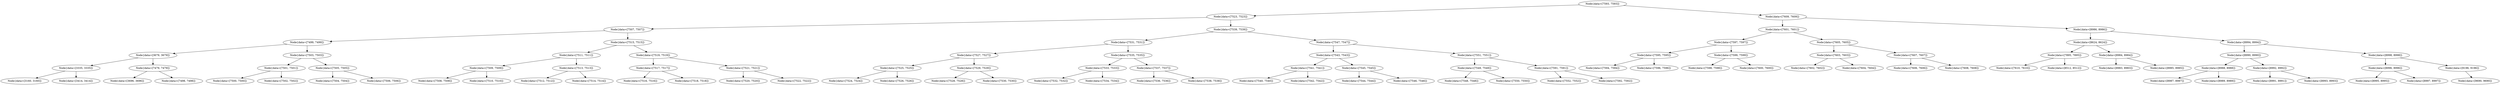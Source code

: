 digraph G{
1144068272 [label="Node{data=[7593, 7593]}"]
1144068272 -> 1985836631
1985836631 [label="Node{data=[7523, 7523]}"]
1985836631 -> 1948471365
1948471365 [label="Node{data=[7507, 7507]}"]
1948471365 -> 1636506029
1636506029 [label="Node{data=[7499, 7499]}"]
1636506029 -> 758348212
758348212 [label="Node{data=[3679, 3679]}"]
758348212 -> 817978763
817978763 [label="Node{data=[3335, 3335]}"]
817978763 -> 1578009262
1578009262 [label="Node{data=[3160, 3160]}"]
817978763 -> 1735507635
1735507635 [label="Node{data=[3414, 3414]}"]
758348212 -> 1362728240
1362728240 [label="Node{data=[7479, 7479]}"]
1362728240 -> 1798219673
1798219673 [label="Node{data=[3696, 3696]}"]
1362728240 -> 1092572064
1092572064 [label="Node{data=[7498, 7498]}"]
1636506029 -> 728885526
728885526 [label="Node{data=[7503, 7503]}"]
728885526 -> 922511709
922511709 [label="Node{data=[7501, 7501]}"]
922511709 -> 678433396
678433396 [label="Node{data=[7500, 7500]}"]
922511709 -> 331994761
331994761 [label="Node{data=[7502, 7502]}"]
728885526 -> 928294079
928294079 [label="Node{data=[7505, 7505]}"]
928294079 -> 1647809929
1647809929 [label="Node{data=[7504, 7504]}"]
928294079 -> 1258084361
1258084361 [label="Node{data=[7506, 7506]}"]
1948471365 -> 391914049
391914049 [label="Node{data=[7515, 7515]}"]
391914049 -> 96406857
96406857 [label="Node{data=[7511, 7511]}"]
96406857 -> 1534745514
1534745514 [label="Node{data=[7509, 7509]}"]
1534745514 -> 2003496028
2003496028 [label="Node{data=[7508, 7508]}"]
1534745514 -> 30578394
30578394 [label="Node{data=[7510, 7510]}"]
96406857 -> 2088371948
2088371948 [label="Node{data=[7513, 7513]}"]
2088371948 -> 1976870338
1976870338 [label="Node{data=[7512, 7512]}"]
2088371948 -> 1434234664
1434234664 [label="Node{data=[7514, 7514]}"]
391914049 -> 1083021083
1083021083 [label="Node{data=[7519, 7519]}"]
1083021083 -> 1819063424
1819063424 [label="Node{data=[7517, 7517]}"]
1819063424 -> 1011279482
1011279482 [label="Node{data=[7516, 7516]}"]
1819063424 -> 208866101
208866101 [label="Node{data=[7518, 7518]}"]
1083021083 -> 543846639
543846639 [label="Node{data=[7521, 7521]}"]
543846639 -> 690686166
690686166 [label="Node{data=[7520, 7520]}"]
543846639 -> 576020159
576020159 [label="Node{data=[7522, 7522]}"]
1985836631 -> 921420643
921420643 [label="Node{data=[7539, 7539]}"]
921420643 -> 1165303897
1165303897 [label="Node{data=[7531, 7531]}"]
1165303897 -> 887750041
887750041 [label="Node{data=[7527, 7527]}"]
887750041 -> 1010953501
1010953501 [label="Node{data=[7525, 7525]}"]
1010953501 -> 1423561005
1423561005 [label="Node{data=[7524, 7524]}"]
1010953501 -> 943870983
943870983 [label="Node{data=[7526, 7526]}"]
887750041 -> 1136419747
1136419747 [label="Node{data=[7529, 7529]}"]
1136419747 -> 1881561036
1881561036 [label="Node{data=[7528, 7528]}"]
1136419747 -> 1785507932
1785507932 [label="Node{data=[7530, 7530]}"]
1165303897 -> 1084502906
1084502906 [label="Node{data=[7535, 7535]}"]
1084502906 -> 1613095350
1613095350 [label="Node{data=[7533, 7533]}"]
1613095350 -> 587153993
587153993 [label="Node{data=[7532, 7532]}"]
1613095350 -> 757004314
757004314 [label="Node{data=[7534, 7534]}"]
1084502906 -> 1279271200
1279271200 [label="Node{data=[7537, 7537]}"]
1279271200 -> 52908367
52908367 [label="Node{data=[7536, 7536]}"]
1279271200 -> 1527953000
1527953000 [label="Node{data=[7538, 7538]}"]
921420643 -> 18242360
18242360 [label="Node{data=[7547, 7547]}"]
18242360 -> 1276261147
1276261147 [label="Node{data=[7543, 7543]}"]
1276261147 -> 1971764991
1971764991 [label="Node{data=[7541, 7541]}"]
1971764991 -> 996796369
996796369 [label="Node{data=[7540, 7540]}"]
1971764991 -> 135640095
135640095 [label="Node{data=[7542, 7542]}"]
1276261147 -> 1430439149
1430439149 [label="Node{data=[7545, 7545]}"]
1430439149 -> 359922172
359922172 [label="Node{data=[7544, 7544]}"]
1430439149 -> 1632682988
1632682988 [label="Node{data=[7546, 7546]}"]
18242360 -> 1153447573
1153447573 [label="Node{data=[7551, 7551]}"]
1153447573 -> 132577100
132577100 [label="Node{data=[7549, 7549]}"]
132577100 -> 231756373
231756373 [label="Node{data=[7548, 7548]}"]
132577100 -> 1786294176
1786294176 [label="Node{data=[7550, 7550]}"]
1153447573 -> 793331940
793331940 [label="Node{data=[7591, 7591]}"]
793331940 -> 522553046
522553046 [label="Node{data=[7552, 7552]}"]
793331940 -> 275266973
275266973 [label="Node{data=[7592, 7592]}"]
1144068272 -> 1069716895
1069716895 [label="Node{data=[7609, 7609]}"]
1069716895 -> 1521083627
1521083627 [label="Node{data=[7601, 7601]}"]
1521083627 -> 1770642014
1770642014 [label="Node{data=[7597, 7597]}"]
1770642014 -> 945591847
945591847 [label="Node{data=[7595, 7595]}"]
945591847 -> 328827614
328827614 [label="Node{data=[7594, 7594]}"]
945591847 -> 109228794
109228794 [label="Node{data=[7596, 7596]}"]
1770642014 -> 561959774
561959774 [label="Node{data=[7599, 7599]}"]
561959774 -> 2110756088
2110756088 [label="Node{data=[7598, 7598]}"]
561959774 -> 580871917
580871917 [label="Node{data=[7600, 7600]}"]
1521083627 -> 823723302
823723302 [label="Node{data=[7605, 7605]}"]
823723302 -> 1714078840
1714078840 [label="Node{data=[7603, 7603]}"]
1714078840 -> 1732502545
1732502545 [label="Node{data=[7602, 7602]}"]
1714078840 -> 1051876890
1051876890 [label="Node{data=[7604, 7604]}"]
823723302 -> 1199262943
1199262943 [label="Node{data=[7607, 7607]}"]
1199262943 -> 2009221452
2009221452 [label="Node{data=[7606, 7606]}"]
1199262943 -> 257513673
257513673 [label="Node{data=[7608, 7608]}"]
1069716895 -> 590845366
590845366 [label="Node{data=[8986, 8986]}"]
590845366 -> 1052195003
1052195003 [label="Node{data=[8624, 8624]}"]
1052195003 -> 1541049864
1541049864 [label="Node{data=[7895, 7895]}"]
1541049864 -> 511707818
511707818 [label="Node{data=[7610, 7610]}"]
1541049864 -> 25536233
25536233 [label="Node{data=[8512, 8512]}"]
1052195003 -> 116405378
116405378 [label="Node{data=[8984, 8984]}"]
116405378 -> 164974746
164974746 [label="Node{data=[8983, 8983]}"]
116405378 -> 396283472
396283472 [label="Node{data=[8985, 8985]}"]
590845366 -> 989892772
989892772 [label="Node{data=[8994, 8994]}"]
989892772 -> 1020520290
1020520290 [label="Node{data=[8990, 8990]}"]
1020520290 -> 530653666
530653666 [label="Node{data=[8988, 8988]}"]
530653666 -> 2125238280
2125238280 [label="Node{data=[8987, 8987]}"]
530653666 -> 1092004553
1092004553 [label="Node{data=[8989, 8989]}"]
1020520290 -> 1658699134
1658699134 [label="Node{data=[8992, 8992]}"]
1658699134 -> 1961176822
1961176822 [label="Node{data=[8991, 8991]}"]
1658699134 -> 1859374258
1859374258 [label="Node{data=[8993, 8993]}"]
989892772 -> 442987331
442987331 [label="Node{data=[8998, 8998]}"]
442987331 -> 366873404
366873404 [label="Node{data=[8996, 8996]}"]
366873404 -> 1217467887
1217467887 [label="Node{data=[8995, 8995]}"]
366873404 -> 945288723
945288723 [label="Node{data=[8997, 8997]}"]
442987331 -> 428566321
428566321 [label="Node{data=[9196, 9196]}"]
428566321 -> 2087258327
2087258327 [label="Node{data=[9690, 9690]}"]
}